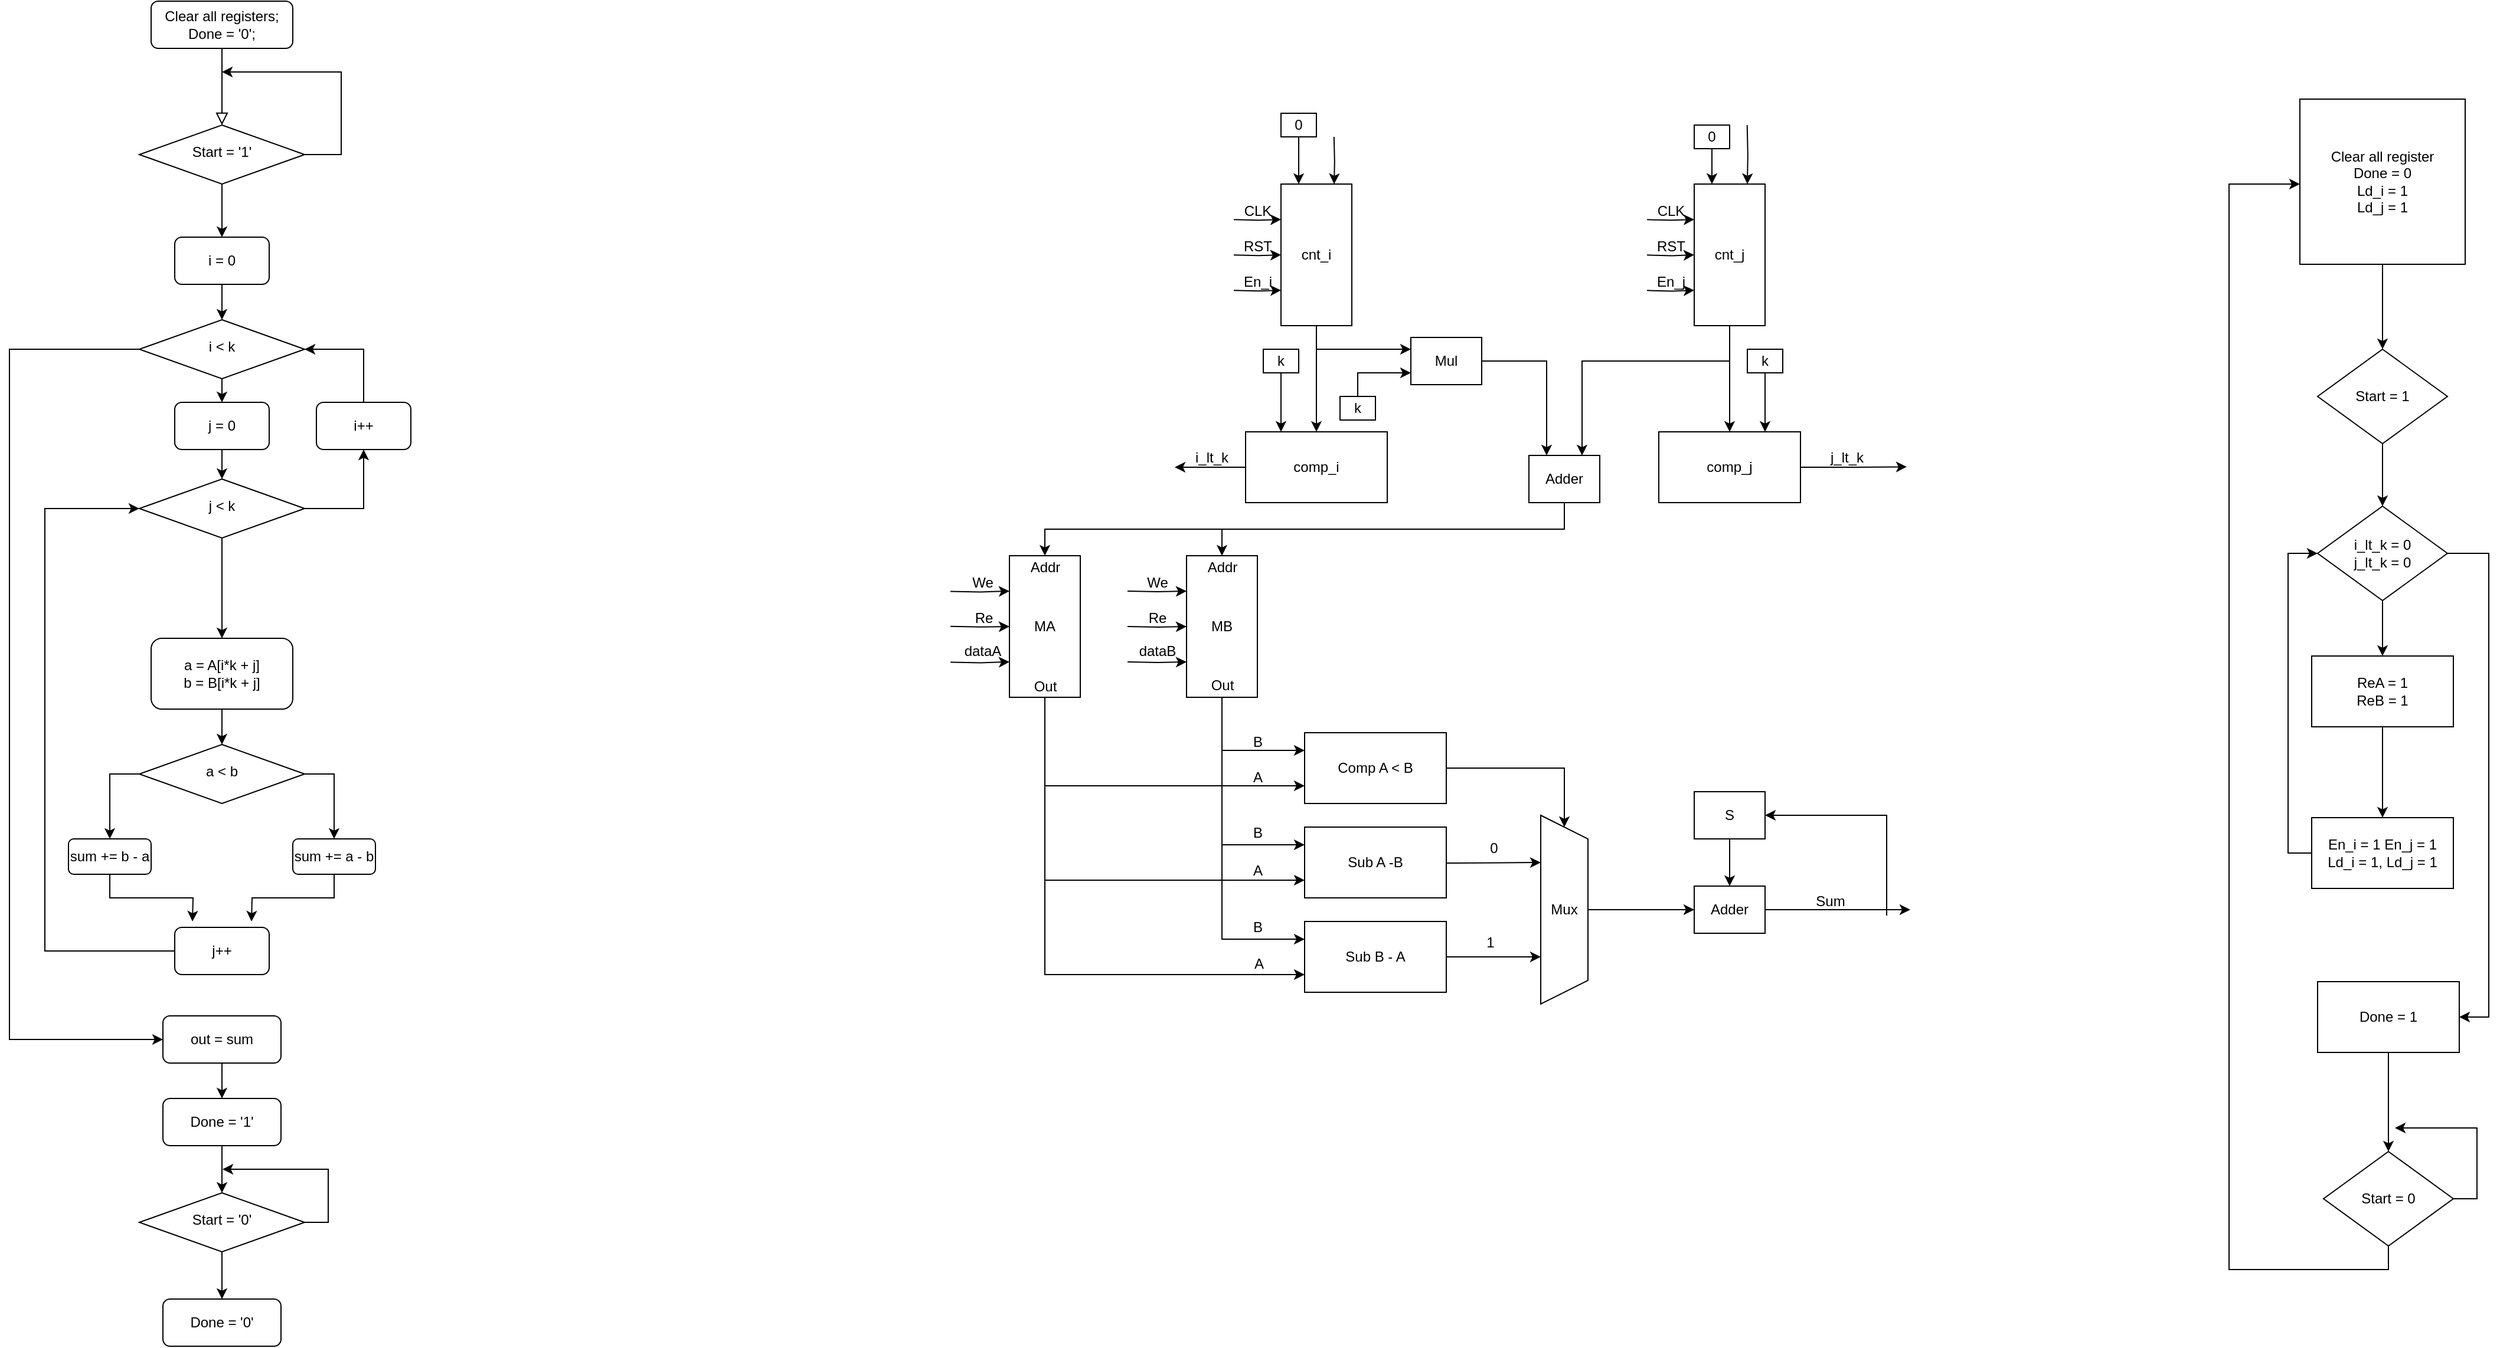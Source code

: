 <mxfile version="24.3.1" type="github">
  <diagram id="C5RBs43oDa-KdzZeNtuy" name="Page-1">
    <mxGraphModel dx="2556" dy="1182" grid="1" gridSize="10" guides="1" tooltips="1" connect="1" arrows="1" fold="1" page="1" pageScale="1" pageWidth="827" pageHeight="1169" math="0" shadow="0">
      <root>
        <mxCell id="WIyWlLk6GJQsqaUBKTNV-0" />
        <mxCell id="WIyWlLk6GJQsqaUBKTNV-1" parent="WIyWlLk6GJQsqaUBKTNV-0" />
        <mxCell id="WIyWlLk6GJQsqaUBKTNV-2" value="" style="rounded=0;html=1;jettySize=auto;orthogonalLoop=1;fontSize=11;endArrow=block;endFill=0;endSize=8;strokeWidth=1;shadow=0;labelBackgroundColor=none;edgeStyle=orthogonalEdgeStyle;" parent="WIyWlLk6GJQsqaUBKTNV-1" source="WIyWlLk6GJQsqaUBKTNV-3" target="WIyWlLk6GJQsqaUBKTNV-6" edge="1">
          <mxGeometry relative="1" as="geometry" />
        </mxCell>
        <mxCell id="WIyWlLk6GJQsqaUBKTNV-3" value="Clear all registers;&lt;div&gt;Done = &#39;0&#39;;&lt;/div&gt;" style="rounded=1;whiteSpace=wrap;html=1;fontSize=12;glass=0;strokeWidth=1;shadow=0;" parent="WIyWlLk6GJQsqaUBKTNV-1" vertex="1">
          <mxGeometry x="150" y="15" width="120" height="40" as="geometry" />
        </mxCell>
        <mxCell id="mft_RM0RRCf2fSTkJ1zt-21" style="edgeStyle=orthogonalEdgeStyle;rounded=0;orthogonalLoop=1;jettySize=auto;html=1;exitX=0.5;exitY=1;exitDx=0;exitDy=0;entryX=0.5;entryY=0;entryDx=0;entryDy=0;" parent="WIyWlLk6GJQsqaUBKTNV-1" source="WIyWlLk6GJQsqaUBKTNV-6" target="mft_RM0RRCf2fSTkJ1zt-0" edge="1">
          <mxGeometry relative="1" as="geometry" />
        </mxCell>
        <mxCell id="mft_RM0RRCf2fSTkJ1zt-37" style="edgeStyle=orthogonalEdgeStyle;rounded=0;orthogonalLoop=1;jettySize=auto;html=1;exitX=1;exitY=0.5;exitDx=0;exitDy=0;" parent="WIyWlLk6GJQsqaUBKTNV-1" source="WIyWlLk6GJQsqaUBKTNV-6" edge="1">
          <mxGeometry relative="1" as="geometry">
            <mxPoint x="210" y="75" as="targetPoint" />
            <Array as="points">
              <mxPoint x="311" y="145" />
            </Array>
          </mxGeometry>
        </mxCell>
        <mxCell id="WIyWlLk6GJQsqaUBKTNV-6" value="Start = &#39;1&#39;" style="rhombus;whiteSpace=wrap;html=1;shadow=0;fontFamily=Helvetica;fontSize=12;align=center;strokeWidth=1;spacing=6;spacingTop=-4;" parent="WIyWlLk6GJQsqaUBKTNV-1" vertex="1">
          <mxGeometry x="140" y="120" width="140" height="50" as="geometry" />
        </mxCell>
        <mxCell id="mft_RM0RRCf2fSTkJ1zt-22" style="edgeStyle=orthogonalEdgeStyle;rounded=0;orthogonalLoop=1;jettySize=auto;html=1;exitX=0.5;exitY=1;exitDx=0;exitDy=0;entryX=0.5;entryY=0;entryDx=0;entryDy=0;" parent="WIyWlLk6GJQsqaUBKTNV-1" source="mft_RM0RRCf2fSTkJ1zt-0" target="mft_RM0RRCf2fSTkJ1zt-5" edge="1">
          <mxGeometry relative="1" as="geometry" />
        </mxCell>
        <mxCell id="mft_RM0RRCf2fSTkJ1zt-0" value="i = 0" style="rounded=1;whiteSpace=wrap;html=1;" parent="WIyWlLk6GJQsqaUBKTNV-1" vertex="1">
          <mxGeometry x="170" y="215" width="80" height="40" as="geometry" />
        </mxCell>
        <mxCell id="mft_RM0RRCf2fSTkJ1zt-19" style="edgeStyle=orthogonalEdgeStyle;rounded=0;orthogonalLoop=1;jettySize=auto;html=1;exitX=0.5;exitY=1;exitDx=0;exitDy=0;entryX=0.5;entryY=0;entryDx=0;entryDy=0;" parent="WIyWlLk6GJQsqaUBKTNV-1" source="mft_RM0RRCf2fSTkJ1zt-4" target="mft_RM0RRCf2fSTkJ1zt-12" edge="1">
          <mxGeometry relative="1" as="geometry" />
        </mxCell>
        <mxCell id="mft_RM0RRCf2fSTkJ1zt-4" value="a = A[i*k + j]&lt;div&gt;b = B[i*k + j]&lt;/div&gt;" style="rounded=1;whiteSpace=wrap;html=1;" parent="WIyWlLk6GJQsqaUBKTNV-1" vertex="1">
          <mxGeometry x="150" y="555" width="120" height="60" as="geometry" />
        </mxCell>
        <mxCell id="xkoci9fV2S9HuBBq_Wi7-4" style="edgeStyle=orthogonalEdgeStyle;rounded=0;orthogonalLoop=1;jettySize=auto;html=1;exitX=0.5;exitY=1;exitDx=0;exitDy=0;entryX=0.5;entryY=0;entryDx=0;entryDy=0;" parent="WIyWlLk6GJQsqaUBKTNV-1" source="mft_RM0RRCf2fSTkJ1zt-5" target="xkoci9fV2S9HuBBq_Wi7-2" edge="1">
          <mxGeometry relative="1" as="geometry" />
        </mxCell>
        <mxCell id="xkoci9fV2S9HuBBq_Wi7-17" style="edgeStyle=orthogonalEdgeStyle;rounded=0;orthogonalLoop=1;jettySize=auto;html=1;exitX=0;exitY=0.5;exitDx=0;exitDy=0;entryX=0;entryY=0.5;entryDx=0;entryDy=0;" parent="WIyWlLk6GJQsqaUBKTNV-1" source="mft_RM0RRCf2fSTkJ1zt-5" target="mft_RM0RRCf2fSTkJ1zt-29" edge="1">
          <mxGeometry relative="1" as="geometry">
            <Array as="points">
              <mxPoint x="30" y="310" />
              <mxPoint x="30" y="895" />
            </Array>
          </mxGeometry>
        </mxCell>
        <mxCell id="mft_RM0RRCf2fSTkJ1zt-5" value="i &amp;lt; k" style="rhombus;whiteSpace=wrap;html=1;shadow=0;fontFamily=Helvetica;fontSize=12;align=center;strokeWidth=1;spacing=6;spacingTop=-4;" parent="WIyWlLk6GJQsqaUBKTNV-1" vertex="1">
          <mxGeometry x="140" y="285" width="140" height="50" as="geometry" />
        </mxCell>
        <mxCell id="mft_RM0RRCf2fSTkJ1zt-17" style="edgeStyle=orthogonalEdgeStyle;rounded=0;orthogonalLoop=1;jettySize=auto;html=1;exitX=1;exitY=0.5;exitDx=0;exitDy=0;entryX=0.5;entryY=0;entryDx=0;entryDy=0;" parent="WIyWlLk6GJQsqaUBKTNV-1" source="mft_RM0RRCf2fSTkJ1zt-12" target="mft_RM0RRCf2fSTkJ1zt-14" edge="1">
          <mxGeometry relative="1" as="geometry" />
        </mxCell>
        <mxCell id="mft_RM0RRCf2fSTkJ1zt-18" style="edgeStyle=orthogonalEdgeStyle;rounded=0;orthogonalLoop=1;jettySize=auto;html=1;exitX=0;exitY=0.5;exitDx=0;exitDy=0;entryX=0.5;entryY=0;entryDx=0;entryDy=0;" parent="WIyWlLk6GJQsqaUBKTNV-1" source="mft_RM0RRCf2fSTkJ1zt-12" target="mft_RM0RRCf2fSTkJ1zt-13" edge="1">
          <mxGeometry relative="1" as="geometry" />
        </mxCell>
        <mxCell id="mft_RM0RRCf2fSTkJ1zt-12" value="a &amp;lt; b" style="rhombus;whiteSpace=wrap;html=1;shadow=0;fontFamily=Helvetica;fontSize=12;align=center;strokeWidth=1;spacing=6;spacingTop=-4;" parent="WIyWlLk6GJQsqaUBKTNV-1" vertex="1">
          <mxGeometry x="140" y="645" width="140" height="50" as="geometry" />
        </mxCell>
        <mxCell id="mft_RM0RRCf2fSTkJ1zt-26" style="edgeStyle=orthogonalEdgeStyle;rounded=0;orthogonalLoop=1;jettySize=auto;html=1;exitX=0.5;exitY=1;exitDx=0;exitDy=0;entryX=0.25;entryY=0;entryDx=0;entryDy=0;" parent="WIyWlLk6GJQsqaUBKTNV-1" source="mft_RM0RRCf2fSTkJ1zt-13" edge="1">
          <mxGeometry relative="1" as="geometry">
            <mxPoint x="185" y="795" as="targetPoint" />
          </mxGeometry>
        </mxCell>
        <mxCell id="mft_RM0RRCf2fSTkJ1zt-13" value="sum += b - a" style="rounded=1;whiteSpace=wrap;html=1;" parent="WIyWlLk6GJQsqaUBKTNV-1" vertex="1">
          <mxGeometry x="80" y="725" width="70" height="30" as="geometry" />
        </mxCell>
        <mxCell id="mft_RM0RRCf2fSTkJ1zt-27" style="edgeStyle=orthogonalEdgeStyle;rounded=0;orthogonalLoop=1;jettySize=auto;html=1;exitX=0.5;exitY=1;exitDx=0;exitDy=0;entryX=0.75;entryY=0;entryDx=0;entryDy=0;" parent="WIyWlLk6GJQsqaUBKTNV-1" source="mft_RM0RRCf2fSTkJ1zt-14" edge="1">
          <mxGeometry relative="1" as="geometry">
            <mxPoint x="235" y="795" as="targetPoint" />
          </mxGeometry>
        </mxCell>
        <mxCell id="mft_RM0RRCf2fSTkJ1zt-14" value="sum += a - b" style="rounded=1;whiteSpace=wrap;html=1;" parent="WIyWlLk6GJQsqaUBKTNV-1" vertex="1">
          <mxGeometry x="270" y="725" width="70" height="30" as="geometry" />
        </mxCell>
        <mxCell id="mft_RM0RRCf2fSTkJ1zt-32" style="edgeStyle=orthogonalEdgeStyle;rounded=0;orthogonalLoop=1;jettySize=auto;html=1;exitX=0.5;exitY=1;exitDx=0;exitDy=0;entryX=0.5;entryY=0;entryDx=0;entryDy=0;" parent="WIyWlLk6GJQsqaUBKTNV-1" source="mft_RM0RRCf2fSTkJ1zt-29" target="mft_RM0RRCf2fSTkJ1zt-31" edge="1">
          <mxGeometry relative="1" as="geometry" />
        </mxCell>
        <mxCell id="mft_RM0RRCf2fSTkJ1zt-29" value="out = sum" style="rounded=1;whiteSpace=wrap;html=1;" parent="WIyWlLk6GJQsqaUBKTNV-1" vertex="1">
          <mxGeometry x="160" y="875" width="100" height="40" as="geometry" />
        </mxCell>
        <mxCell id="mft_RM0RRCf2fSTkJ1zt-34" style="edgeStyle=orthogonalEdgeStyle;rounded=0;orthogonalLoop=1;jettySize=auto;html=1;exitX=0.5;exitY=1;exitDx=0;exitDy=0;entryX=0.5;entryY=0;entryDx=0;entryDy=0;" parent="WIyWlLk6GJQsqaUBKTNV-1" source="mft_RM0RRCf2fSTkJ1zt-31" target="mft_RM0RRCf2fSTkJ1zt-33" edge="1">
          <mxGeometry relative="1" as="geometry" />
        </mxCell>
        <mxCell id="mft_RM0RRCf2fSTkJ1zt-31" value="Done = &#39;1&#39;" style="rounded=1;whiteSpace=wrap;html=1;" parent="WIyWlLk6GJQsqaUBKTNV-1" vertex="1">
          <mxGeometry x="160" y="945" width="100" height="40" as="geometry" />
        </mxCell>
        <mxCell id="mft_RM0RRCf2fSTkJ1zt-36" style="edgeStyle=orthogonalEdgeStyle;rounded=0;orthogonalLoop=1;jettySize=auto;html=1;exitX=0.5;exitY=1;exitDx=0;exitDy=0;entryX=0.5;entryY=0;entryDx=0;entryDy=0;" parent="WIyWlLk6GJQsqaUBKTNV-1" source="mft_RM0RRCf2fSTkJ1zt-33" target="mft_RM0RRCf2fSTkJ1zt-35" edge="1">
          <mxGeometry relative="1" as="geometry" />
        </mxCell>
        <mxCell id="mft_RM0RRCf2fSTkJ1zt-38" style="edgeStyle=orthogonalEdgeStyle;rounded=0;orthogonalLoop=1;jettySize=auto;html=1;exitX=1;exitY=0.5;exitDx=0;exitDy=0;" parent="WIyWlLk6GJQsqaUBKTNV-1" source="mft_RM0RRCf2fSTkJ1zt-33" edge="1">
          <mxGeometry relative="1" as="geometry">
            <mxPoint x="210" y="1005" as="targetPoint" />
          </mxGeometry>
        </mxCell>
        <mxCell id="mft_RM0RRCf2fSTkJ1zt-33" value="Start = &#39;0&#39;" style="rhombus;whiteSpace=wrap;html=1;shadow=0;fontFamily=Helvetica;fontSize=12;align=center;strokeWidth=1;spacing=6;spacingTop=-4;" parent="WIyWlLk6GJQsqaUBKTNV-1" vertex="1">
          <mxGeometry x="140" y="1025" width="140" height="50" as="geometry" />
        </mxCell>
        <mxCell id="mft_RM0RRCf2fSTkJ1zt-35" value="Done = &#39;0&#39;" style="rounded=1;whiteSpace=wrap;html=1;" parent="WIyWlLk6GJQsqaUBKTNV-1" vertex="1">
          <mxGeometry x="160" y="1115" width="100" height="40" as="geometry" />
        </mxCell>
        <mxCell id="mft_RM0RRCf2fSTkJ1zt-49" style="edgeStyle=orthogonalEdgeStyle;rounded=0;orthogonalLoop=1;jettySize=auto;html=1;exitX=1;exitY=0.5;exitDx=0;exitDy=0;" parent="WIyWlLk6GJQsqaUBKTNV-1" source="mft_RM0RRCf2fSTkJ1zt-43" target="mft_RM0RRCf2fSTkJ1zt-45" edge="1">
          <mxGeometry relative="1" as="geometry" />
        </mxCell>
        <mxCell id="U91JR0L_D243hhcR3de2-17" style="edgeStyle=orthogonalEdgeStyle;rounded=0;orthogonalLoop=1;jettySize=auto;html=1;exitX=1;exitY=0.5;exitDx=0;exitDy=0;entryX=0.75;entryY=0;entryDx=0;entryDy=0;" parent="WIyWlLk6GJQsqaUBKTNV-1" source="mft_RM0RRCf2fSTkJ1zt-43" target="U91JR0L_D243hhcR3de2-15" edge="1">
          <mxGeometry relative="1" as="geometry">
            <Array as="points">
              <mxPoint x="1487" y="320" />
              <mxPoint x="1362" y="320" />
            </Array>
          </mxGeometry>
        </mxCell>
        <mxCell id="U91JR0L_D243hhcR3de2-72" style="edgeStyle=orthogonalEdgeStyle;rounded=0;orthogonalLoop=1;jettySize=auto;html=1;exitX=0.25;exitY=1;exitDx=0;exitDy=0;entryX=0.25;entryY=1;entryDx=0;entryDy=0;" parent="WIyWlLk6GJQsqaUBKTNV-1" target="mft_RM0RRCf2fSTkJ1zt-43" edge="1">
          <mxGeometry relative="1" as="geometry">
            <mxPoint x="1417" y="200.143" as="sourcePoint" />
          </mxGeometry>
        </mxCell>
        <mxCell id="U91JR0L_D243hhcR3de2-74" style="edgeStyle=orthogonalEdgeStyle;rounded=0;orthogonalLoop=1;jettySize=auto;html=1;exitX=0.5;exitY=1;exitDx=0;exitDy=0;entryX=0.5;entryY=1;entryDx=0;entryDy=0;" parent="WIyWlLk6GJQsqaUBKTNV-1" target="mft_RM0RRCf2fSTkJ1zt-43" edge="1">
          <mxGeometry relative="1" as="geometry">
            <mxPoint x="1417" y="230.154" as="sourcePoint" />
          </mxGeometry>
        </mxCell>
        <mxCell id="U91JR0L_D243hhcR3de2-75" style="edgeStyle=orthogonalEdgeStyle;rounded=0;orthogonalLoop=1;jettySize=auto;html=1;exitX=0.75;exitY=1;exitDx=0;exitDy=0;entryX=0.75;entryY=1;entryDx=0;entryDy=0;" parent="WIyWlLk6GJQsqaUBKTNV-1" target="mft_RM0RRCf2fSTkJ1zt-43" edge="1">
          <mxGeometry relative="1" as="geometry">
            <mxPoint x="1417" y="260.154" as="sourcePoint" />
          </mxGeometry>
        </mxCell>
        <mxCell id="P9xzk4Dm-XIlBnsnG1qF-4" style="edgeStyle=orthogonalEdgeStyle;rounded=0;orthogonalLoop=1;jettySize=auto;html=1;exitX=0;exitY=0.25;exitDx=0;exitDy=0;entryX=0;entryY=0.25;entryDx=0;entryDy=0;" parent="WIyWlLk6GJQsqaUBKTNV-1" target="mft_RM0RRCf2fSTkJ1zt-43" edge="1">
          <mxGeometry relative="1" as="geometry">
            <mxPoint x="1501.857" y="120" as="sourcePoint" />
          </mxGeometry>
        </mxCell>
        <mxCell id="mft_RM0RRCf2fSTkJ1zt-43" value="cnt_j" style="rounded=0;whiteSpace=wrap;html=1;direction=south;" parent="WIyWlLk6GJQsqaUBKTNV-1" vertex="1">
          <mxGeometry x="1457" y="170" width="60" height="120" as="geometry" />
        </mxCell>
        <mxCell id="U91JR0L_D243hhcR3de2-102" style="edgeStyle=orthogonalEdgeStyle;rounded=0;orthogonalLoop=1;jettySize=auto;html=1;exitX=1;exitY=0.5;exitDx=0;exitDy=0;" parent="WIyWlLk6GJQsqaUBKTNV-1" source="mft_RM0RRCf2fSTkJ1zt-45" edge="1">
          <mxGeometry relative="1" as="geometry">
            <mxPoint x="1637" y="409.667" as="targetPoint" />
          </mxGeometry>
        </mxCell>
        <mxCell id="mft_RM0RRCf2fSTkJ1zt-45" value="comp_j" style="rounded=0;whiteSpace=wrap;html=1;" parent="WIyWlLk6GJQsqaUBKTNV-1" vertex="1">
          <mxGeometry x="1427" y="380" width="120" height="60" as="geometry" />
        </mxCell>
        <mxCell id="mft_RM0RRCf2fSTkJ1zt-50" style="edgeStyle=orthogonalEdgeStyle;rounded=0;orthogonalLoop=1;jettySize=auto;html=1;exitX=1;exitY=0.5;exitDx=0;exitDy=0;entryX=0.5;entryY=0;entryDx=0;entryDy=0;" parent="WIyWlLk6GJQsqaUBKTNV-1" source="mft_RM0RRCf2fSTkJ1zt-46" target="mft_RM0RRCf2fSTkJ1zt-47" edge="1">
          <mxGeometry relative="1" as="geometry" />
        </mxCell>
        <mxCell id="U91JR0L_D243hhcR3de2-13" style="edgeStyle=orthogonalEdgeStyle;rounded=0;orthogonalLoop=1;jettySize=auto;html=1;exitX=1;exitY=0.5;exitDx=0;exitDy=0;entryX=0;entryY=0.25;entryDx=0;entryDy=0;" parent="WIyWlLk6GJQsqaUBKTNV-1" source="mft_RM0RRCf2fSTkJ1zt-46" target="U91JR0L_D243hhcR3de2-3" edge="1">
          <mxGeometry relative="1" as="geometry" />
        </mxCell>
        <mxCell id="U91JR0L_D243hhcR3de2-68" style="edgeStyle=orthogonalEdgeStyle;rounded=0;orthogonalLoop=1;jettySize=auto;html=1;exitX=0.25;exitY=1;exitDx=0;exitDy=0;entryX=0.25;entryY=1;entryDx=0;entryDy=0;" parent="WIyWlLk6GJQsqaUBKTNV-1" target="mft_RM0RRCf2fSTkJ1zt-46" edge="1">
          <mxGeometry relative="1" as="geometry">
            <mxPoint x="1067" y="200.143" as="sourcePoint" />
          </mxGeometry>
        </mxCell>
        <mxCell id="U91JR0L_D243hhcR3de2-69" style="edgeStyle=orthogonalEdgeStyle;rounded=0;orthogonalLoop=1;jettySize=auto;html=1;exitX=0.5;exitY=1;exitDx=0;exitDy=0;entryX=0.5;entryY=1;entryDx=0;entryDy=0;" parent="WIyWlLk6GJQsqaUBKTNV-1" target="mft_RM0RRCf2fSTkJ1zt-46" edge="1">
          <mxGeometry relative="1" as="geometry">
            <mxPoint x="1067" y="230.143" as="sourcePoint" />
          </mxGeometry>
        </mxCell>
        <mxCell id="U91JR0L_D243hhcR3de2-71" style="edgeStyle=orthogonalEdgeStyle;rounded=0;orthogonalLoop=1;jettySize=auto;html=1;exitX=0.75;exitY=1;exitDx=0;exitDy=0;entryX=0.75;entryY=1;entryDx=0;entryDy=0;" parent="WIyWlLk6GJQsqaUBKTNV-1" target="mft_RM0RRCf2fSTkJ1zt-46" edge="1">
          <mxGeometry relative="1" as="geometry">
            <mxPoint x="1067" y="260.143" as="sourcePoint" />
          </mxGeometry>
        </mxCell>
        <mxCell id="P9xzk4Dm-XIlBnsnG1qF-2" style="edgeStyle=orthogonalEdgeStyle;rounded=0;orthogonalLoop=1;jettySize=auto;html=1;exitX=0;exitY=0.25;exitDx=0;exitDy=0;entryX=0;entryY=0.25;entryDx=0;entryDy=0;" parent="WIyWlLk6GJQsqaUBKTNV-1" target="mft_RM0RRCf2fSTkJ1zt-46" edge="1">
          <mxGeometry relative="1" as="geometry">
            <mxPoint x="1151.913" y="130" as="sourcePoint" />
          </mxGeometry>
        </mxCell>
        <mxCell id="mft_RM0RRCf2fSTkJ1zt-46" value="cnt_i" style="rounded=0;whiteSpace=wrap;html=1;direction=south;" parent="WIyWlLk6GJQsqaUBKTNV-1" vertex="1">
          <mxGeometry x="1107" y="170" width="60" height="120" as="geometry" />
        </mxCell>
        <mxCell id="U91JR0L_D243hhcR3de2-67" style="edgeStyle=orthogonalEdgeStyle;rounded=0;orthogonalLoop=1;jettySize=auto;html=1;exitX=0;exitY=0.5;exitDx=0;exitDy=0;" parent="WIyWlLk6GJQsqaUBKTNV-1" source="mft_RM0RRCf2fSTkJ1zt-47" edge="1">
          <mxGeometry relative="1" as="geometry">
            <mxPoint x="1017" y="410" as="targetPoint" />
          </mxGeometry>
        </mxCell>
        <mxCell id="mft_RM0RRCf2fSTkJ1zt-47" value="comp_i" style="rounded=0;whiteSpace=wrap;html=1;" parent="WIyWlLk6GJQsqaUBKTNV-1" vertex="1">
          <mxGeometry x="1077" y="380" width="120" height="60" as="geometry" />
        </mxCell>
        <mxCell id="U91JR0L_D243hhcR3de2-8" style="edgeStyle=orthogonalEdgeStyle;rounded=0;orthogonalLoop=1;jettySize=auto;html=1;exitX=0.5;exitY=1;exitDx=0;exitDy=0;entryX=0.25;entryY=0;entryDx=0;entryDy=0;" parent="WIyWlLk6GJQsqaUBKTNV-1" source="mft_RM0RRCf2fSTkJ1zt-51" target="mft_RM0RRCf2fSTkJ1zt-47" edge="1">
          <mxGeometry relative="1" as="geometry" />
        </mxCell>
        <mxCell id="mft_RM0RRCf2fSTkJ1zt-51" value="k" style="rounded=0;whiteSpace=wrap;html=1;" parent="WIyWlLk6GJQsqaUBKTNV-1" vertex="1">
          <mxGeometry x="1092" y="310" width="30" height="20" as="geometry" />
        </mxCell>
        <mxCell id="mft_RM0RRCf2fSTkJ1zt-55" style="edgeStyle=orthogonalEdgeStyle;rounded=0;orthogonalLoop=1;jettySize=auto;html=1;exitX=0.5;exitY=1;exitDx=0;exitDy=0;entryX=0.75;entryY=0;entryDx=0;entryDy=0;" parent="WIyWlLk6GJQsqaUBKTNV-1" source="mft_RM0RRCf2fSTkJ1zt-52" target="mft_RM0RRCf2fSTkJ1zt-45" edge="1">
          <mxGeometry relative="1" as="geometry" />
        </mxCell>
        <mxCell id="mft_RM0RRCf2fSTkJ1zt-52" value="k" style="rounded=0;whiteSpace=wrap;html=1;" parent="WIyWlLk6GJQsqaUBKTNV-1" vertex="1">
          <mxGeometry x="1502" y="310" width="30" height="20" as="geometry" />
        </mxCell>
        <mxCell id="U91JR0L_D243hhcR3de2-30" style="edgeStyle=orthogonalEdgeStyle;rounded=0;orthogonalLoop=1;jettySize=auto;html=1;entryX=0.25;entryY=1;entryDx=0;entryDy=0;" parent="WIyWlLk6GJQsqaUBKTNV-1" target="mft_RM0RRCf2fSTkJ1zt-56" edge="1">
          <mxGeometry relative="1" as="geometry">
            <mxPoint x="977" y="515" as="sourcePoint" />
          </mxGeometry>
        </mxCell>
        <mxCell id="U91JR0L_D243hhcR3de2-31" style="edgeStyle=orthogonalEdgeStyle;rounded=0;orthogonalLoop=1;jettySize=auto;html=1;entryX=0.5;entryY=1;entryDx=0;entryDy=0;" parent="WIyWlLk6GJQsqaUBKTNV-1" target="mft_RM0RRCf2fSTkJ1zt-56" edge="1">
          <mxGeometry relative="1" as="geometry">
            <mxPoint x="977" y="545" as="sourcePoint" />
          </mxGeometry>
        </mxCell>
        <mxCell id="U91JR0L_D243hhcR3de2-32" style="edgeStyle=orthogonalEdgeStyle;rounded=0;orthogonalLoop=1;jettySize=auto;html=1;entryX=0.75;entryY=1;entryDx=0;entryDy=0;" parent="WIyWlLk6GJQsqaUBKTNV-1" target="mft_RM0RRCf2fSTkJ1zt-56" edge="1">
          <mxGeometry relative="1" as="geometry">
            <mxPoint x="977" y="575" as="sourcePoint" />
          </mxGeometry>
        </mxCell>
        <mxCell id="U91JR0L_D243hhcR3de2-43" style="edgeStyle=orthogonalEdgeStyle;rounded=0;orthogonalLoop=1;jettySize=auto;html=1;exitX=1;exitY=0.5;exitDx=0;exitDy=0;entryX=0;entryY=0.25;entryDx=0;entryDy=0;" parent="WIyWlLk6GJQsqaUBKTNV-1" source="mft_RM0RRCf2fSTkJ1zt-56" target="mft_RM0RRCf2fSTkJ1zt-58" edge="1">
          <mxGeometry relative="1" as="geometry" />
        </mxCell>
        <mxCell id="U91JR0L_D243hhcR3de2-44" style="edgeStyle=orthogonalEdgeStyle;rounded=0;orthogonalLoop=1;jettySize=auto;html=1;exitX=1;exitY=0.5;exitDx=0;exitDy=0;entryX=0;entryY=0.25;entryDx=0;entryDy=0;" parent="WIyWlLk6GJQsqaUBKTNV-1" source="mft_RM0RRCf2fSTkJ1zt-56" target="U91JR0L_D243hhcR3de2-34" edge="1">
          <mxGeometry relative="1" as="geometry" />
        </mxCell>
        <mxCell id="U91JR0L_D243hhcR3de2-45" style="edgeStyle=orthogonalEdgeStyle;rounded=0;orthogonalLoop=1;jettySize=auto;html=1;exitX=1;exitY=0.5;exitDx=0;exitDy=0;entryX=0;entryY=0.25;entryDx=0;entryDy=0;" parent="WIyWlLk6GJQsqaUBKTNV-1" source="mft_RM0RRCf2fSTkJ1zt-56" target="U91JR0L_D243hhcR3de2-35" edge="1">
          <mxGeometry relative="1" as="geometry" />
        </mxCell>
        <mxCell id="mft_RM0RRCf2fSTkJ1zt-56" value="MB" style="rounded=0;whiteSpace=wrap;html=1;direction=south;" parent="WIyWlLk6GJQsqaUBKTNV-1" vertex="1">
          <mxGeometry x="1027" y="485" width="60" height="120" as="geometry" />
        </mxCell>
        <mxCell id="U91JR0L_D243hhcR3de2-27" style="edgeStyle=orthogonalEdgeStyle;rounded=0;orthogonalLoop=1;jettySize=auto;html=1;exitX=0.75;exitY=1;exitDx=0;exitDy=0;entryX=0.75;entryY=1;entryDx=0;entryDy=0;" parent="WIyWlLk6GJQsqaUBKTNV-1" target="mft_RM0RRCf2fSTkJ1zt-57" edge="1">
          <mxGeometry relative="1" as="geometry">
            <mxPoint x="827" y="575.194" as="sourcePoint" />
          </mxGeometry>
        </mxCell>
        <mxCell id="U91JR0L_D243hhcR3de2-28" style="edgeStyle=orthogonalEdgeStyle;rounded=0;orthogonalLoop=1;jettySize=auto;html=1;exitX=0.5;exitY=1;exitDx=0;exitDy=0;entryX=0.5;entryY=1;entryDx=0;entryDy=0;" parent="WIyWlLk6GJQsqaUBKTNV-1" target="mft_RM0RRCf2fSTkJ1zt-57" edge="1">
          <mxGeometry relative="1" as="geometry">
            <mxPoint x="827" y="544.871" as="sourcePoint" />
          </mxGeometry>
        </mxCell>
        <mxCell id="U91JR0L_D243hhcR3de2-29" style="edgeStyle=orthogonalEdgeStyle;rounded=0;orthogonalLoop=1;jettySize=auto;html=1;exitX=0.25;exitY=1;exitDx=0;exitDy=0;entryX=0.25;entryY=1;entryDx=0;entryDy=0;" parent="WIyWlLk6GJQsqaUBKTNV-1" target="mft_RM0RRCf2fSTkJ1zt-57" edge="1">
          <mxGeometry relative="1" as="geometry">
            <mxPoint x="827" y="515.194" as="sourcePoint" />
          </mxGeometry>
        </mxCell>
        <mxCell id="U91JR0L_D243hhcR3de2-46" style="edgeStyle=orthogonalEdgeStyle;rounded=0;orthogonalLoop=1;jettySize=auto;html=1;exitX=1;exitY=0.5;exitDx=0;exitDy=0;entryX=0;entryY=0.75;entryDx=0;entryDy=0;" parent="WIyWlLk6GJQsqaUBKTNV-1" source="mft_RM0RRCf2fSTkJ1zt-57" target="mft_RM0RRCf2fSTkJ1zt-58" edge="1">
          <mxGeometry relative="1" as="geometry" />
        </mxCell>
        <mxCell id="U91JR0L_D243hhcR3de2-47" style="edgeStyle=orthogonalEdgeStyle;rounded=0;orthogonalLoop=1;jettySize=auto;html=1;exitX=1;exitY=0.5;exitDx=0;exitDy=0;entryX=0;entryY=0.75;entryDx=0;entryDy=0;" parent="WIyWlLk6GJQsqaUBKTNV-1" source="mft_RM0RRCf2fSTkJ1zt-57" target="U91JR0L_D243hhcR3de2-34" edge="1">
          <mxGeometry relative="1" as="geometry" />
        </mxCell>
        <mxCell id="U91JR0L_D243hhcR3de2-48" style="edgeStyle=orthogonalEdgeStyle;rounded=0;orthogonalLoop=1;jettySize=auto;html=1;exitX=1;exitY=0.5;exitDx=0;exitDy=0;entryX=0;entryY=0.75;entryDx=0;entryDy=0;" parent="WIyWlLk6GJQsqaUBKTNV-1" source="mft_RM0RRCf2fSTkJ1zt-57" target="U91JR0L_D243hhcR3de2-35" edge="1">
          <mxGeometry relative="1" as="geometry" />
        </mxCell>
        <mxCell id="mft_RM0RRCf2fSTkJ1zt-57" value="MA" style="rounded=0;whiteSpace=wrap;html=1;direction=south;" parent="WIyWlLk6GJQsqaUBKTNV-1" vertex="1">
          <mxGeometry x="877" y="485" width="60" height="120" as="geometry" />
        </mxCell>
        <mxCell id="mWNffOEWTbPYXsajY10j-0" style="edgeStyle=orthogonalEdgeStyle;rounded=0;orthogonalLoop=1;jettySize=auto;html=1;exitX=1;exitY=0.5;exitDx=0;exitDy=0;" parent="WIyWlLk6GJQsqaUBKTNV-1" source="mft_RM0RRCf2fSTkJ1zt-58" target="U91JR0L_D243hhcR3de2-52" edge="1">
          <mxGeometry relative="1" as="geometry" />
        </mxCell>
        <mxCell id="mft_RM0RRCf2fSTkJ1zt-58" value="Comp A &amp;lt; B" style="rounded=0;whiteSpace=wrap;html=1;" parent="WIyWlLk6GJQsqaUBKTNV-1" vertex="1">
          <mxGeometry x="1127" y="635" width="120" height="60" as="geometry" />
        </mxCell>
        <mxCell id="mft_RM0RRCf2fSTkJ1zt-62" value="0" style="rounded=0;whiteSpace=wrap;html=1;" parent="WIyWlLk6GJQsqaUBKTNV-1" vertex="1">
          <mxGeometry x="1107" y="110" width="30" height="20" as="geometry" />
        </mxCell>
        <mxCell id="P9xzk4Dm-XIlBnsnG1qF-3" style="edgeStyle=orthogonalEdgeStyle;rounded=0;orthogonalLoop=1;jettySize=auto;html=1;exitX=0.5;exitY=1;exitDx=0;exitDy=0;entryX=0;entryY=0.75;entryDx=0;entryDy=0;" parent="WIyWlLk6GJQsqaUBKTNV-1" source="mft_RM0RRCf2fSTkJ1zt-63" target="mft_RM0RRCf2fSTkJ1zt-43" edge="1">
          <mxGeometry relative="1" as="geometry" />
        </mxCell>
        <mxCell id="mft_RM0RRCf2fSTkJ1zt-63" value="0" style="rounded=0;whiteSpace=wrap;html=1;" parent="WIyWlLk6GJQsqaUBKTNV-1" vertex="1">
          <mxGeometry x="1457" y="120" width="30" height="20" as="geometry" />
        </mxCell>
        <mxCell id="U91JR0L_D243hhcR3de2-16" style="edgeStyle=orthogonalEdgeStyle;rounded=0;orthogonalLoop=1;jettySize=auto;html=1;exitX=1;exitY=0.5;exitDx=0;exitDy=0;entryX=0.25;entryY=0;entryDx=0;entryDy=0;" parent="WIyWlLk6GJQsqaUBKTNV-1" source="U91JR0L_D243hhcR3de2-3" target="U91JR0L_D243hhcR3de2-15" edge="1">
          <mxGeometry relative="1" as="geometry" />
        </mxCell>
        <mxCell id="U91JR0L_D243hhcR3de2-3" value="Mul" style="rounded=0;whiteSpace=wrap;html=1;" parent="WIyWlLk6GJQsqaUBKTNV-1" vertex="1">
          <mxGeometry x="1217" y="300" width="60" height="40" as="geometry" />
        </mxCell>
        <mxCell id="U91JR0L_D243hhcR3de2-14" style="edgeStyle=orthogonalEdgeStyle;rounded=0;orthogonalLoop=1;jettySize=auto;html=1;exitX=0.5;exitY=0;exitDx=0;exitDy=0;entryX=0;entryY=0.75;entryDx=0;entryDy=0;" parent="WIyWlLk6GJQsqaUBKTNV-1" source="U91JR0L_D243hhcR3de2-5" target="U91JR0L_D243hhcR3de2-3" edge="1">
          <mxGeometry relative="1" as="geometry" />
        </mxCell>
        <mxCell id="U91JR0L_D243hhcR3de2-5" value="k" style="rounded=0;whiteSpace=wrap;html=1;" parent="WIyWlLk6GJQsqaUBKTNV-1" vertex="1">
          <mxGeometry x="1157" y="350" width="30" height="20" as="geometry" />
        </mxCell>
        <mxCell id="U91JR0L_D243hhcR3de2-18" style="edgeStyle=orthogonalEdgeStyle;rounded=0;orthogonalLoop=1;jettySize=auto;html=1;exitX=0.5;exitY=1;exitDx=0;exitDy=0;entryX=0;entryY=0.5;entryDx=0;entryDy=0;" parent="WIyWlLk6GJQsqaUBKTNV-1" source="U91JR0L_D243hhcR3de2-15" target="mft_RM0RRCf2fSTkJ1zt-56" edge="1">
          <mxGeometry relative="1" as="geometry" />
        </mxCell>
        <mxCell id="U91JR0L_D243hhcR3de2-19" style="edgeStyle=orthogonalEdgeStyle;rounded=0;orthogonalLoop=1;jettySize=auto;html=1;exitX=0.5;exitY=1;exitDx=0;exitDy=0;" parent="WIyWlLk6GJQsqaUBKTNV-1" source="U91JR0L_D243hhcR3de2-15" target="mft_RM0RRCf2fSTkJ1zt-57" edge="1">
          <mxGeometry relative="1" as="geometry" />
        </mxCell>
        <mxCell id="U91JR0L_D243hhcR3de2-15" value="Adder" style="rounded=0;whiteSpace=wrap;html=1;" parent="WIyWlLk6GJQsqaUBKTNV-1" vertex="1">
          <mxGeometry x="1317" y="400" width="60" height="40" as="geometry" />
        </mxCell>
        <mxCell id="U91JR0L_D243hhcR3de2-54" style="edgeStyle=orthogonalEdgeStyle;rounded=0;orthogonalLoop=1;jettySize=auto;html=1;exitX=1;exitY=0.5;exitDx=0;exitDy=0;entryX=0.25;entryY=1;entryDx=0;entryDy=0;" parent="WIyWlLk6GJQsqaUBKTNV-1" target="U91JR0L_D243hhcR3de2-52" edge="1">
          <mxGeometry relative="1" as="geometry">
            <mxPoint x="1177" y="745" as="sourcePoint" />
          </mxGeometry>
        </mxCell>
        <mxCell id="U91JR0L_D243hhcR3de2-34" value="Sub A -B" style="rounded=0;whiteSpace=wrap;html=1;" parent="WIyWlLk6GJQsqaUBKTNV-1" vertex="1">
          <mxGeometry x="1127" y="715" width="120" height="60" as="geometry" />
        </mxCell>
        <mxCell id="mWNffOEWTbPYXsajY10j-2" style="edgeStyle=orthogonalEdgeStyle;rounded=0;orthogonalLoop=1;jettySize=auto;html=1;exitX=1;exitY=0.5;exitDx=0;exitDy=0;entryX=0.75;entryY=1;entryDx=0;entryDy=0;" parent="WIyWlLk6GJQsqaUBKTNV-1" source="U91JR0L_D243hhcR3de2-35" target="U91JR0L_D243hhcR3de2-52" edge="1">
          <mxGeometry relative="1" as="geometry" />
        </mxCell>
        <mxCell id="U91JR0L_D243hhcR3de2-35" value="Sub B - A" style="rounded=0;whiteSpace=wrap;html=1;" parent="WIyWlLk6GJQsqaUBKTNV-1" vertex="1">
          <mxGeometry x="1127" y="795" width="120" height="60" as="geometry" />
        </mxCell>
        <mxCell id="U91JR0L_D243hhcR3de2-59" style="edgeStyle=orthogonalEdgeStyle;rounded=0;orthogonalLoop=1;jettySize=auto;html=1;exitX=0.5;exitY=0;exitDx=0;exitDy=0;entryX=0;entryY=0.5;entryDx=0;entryDy=0;" parent="WIyWlLk6GJQsqaUBKTNV-1" source="U91JR0L_D243hhcR3de2-52" target="U91JR0L_D243hhcR3de2-58" edge="1">
          <mxGeometry relative="1" as="geometry" />
        </mxCell>
        <mxCell id="U91JR0L_D243hhcR3de2-52" value="Mux" style="shape=trapezoid;perimeter=trapezoidPerimeter;whiteSpace=wrap;html=1;fixedSize=1;direction=south;" parent="WIyWlLk6GJQsqaUBKTNV-1" vertex="1">
          <mxGeometry x="1327" y="705" width="40" height="160" as="geometry" />
        </mxCell>
        <mxCell id="U91JR0L_D243hhcR3de2-64" style="edgeStyle=orthogonalEdgeStyle;rounded=0;orthogonalLoop=1;jettySize=auto;html=1;exitX=1;exitY=0.5;exitDx=0;exitDy=0;" parent="WIyWlLk6GJQsqaUBKTNV-1" source="U91JR0L_D243hhcR3de2-58" edge="1">
          <mxGeometry relative="1" as="geometry">
            <mxPoint x="1640" y="785" as="targetPoint" />
          </mxGeometry>
        </mxCell>
        <mxCell id="U91JR0L_D243hhcR3de2-58" value="Adder" style="rounded=0;whiteSpace=wrap;html=1;" parent="WIyWlLk6GJQsqaUBKTNV-1" vertex="1">
          <mxGeometry x="1457" y="765" width="60" height="40" as="geometry" />
        </mxCell>
        <mxCell id="U91JR0L_D243hhcR3de2-63" style="edgeStyle=orthogonalEdgeStyle;rounded=0;orthogonalLoop=1;jettySize=auto;html=1;exitX=0.5;exitY=1;exitDx=0;exitDy=0;entryX=0.5;entryY=0;entryDx=0;entryDy=0;" parent="WIyWlLk6GJQsqaUBKTNV-1" source="U91JR0L_D243hhcR3de2-62" target="U91JR0L_D243hhcR3de2-58" edge="1">
          <mxGeometry relative="1" as="geometry" />
        </mxCell>
        <mxCell id="xkoci9fV2S9HuBBq_Wi7-1" style="edgeStyle=orthogonalEdgeStyle;rounded=0;orthogonalLoop=1;jettySize=auto;html=1;entryX=1;entryY=0.5;entryDx=0;entryDy=0;" parent="WIyWlLk6GJQsqaUBKTNV-1" edge="1">
          <mxGeometry relative="1" as="geometry">
            <mxPoint x="1517" y="705" as="targetPoint" />
            <mxPoint x="1620" y="790" as="sourcePoint" />
            <Array as="points">
              <mxPoint x="1620" y="705" />
            </Array>
          </mxGeometry>
        </mxCell>
        <mxCell id="U91JR0L_D243hhcR3de2-62" value="S" style="rounded=0;whiteSpace=wrap;html=1;" parent="WIyWlLk6GJQsqaUBKTNV-1" vertex="1">
          <mxGeometry x="1457" y="685" width="60" height="40" as="geometry" />
        </mxCell>
        <mxCell id="U91JR0L_D243hhcR3de2-76" value="CLK" style="text;html=1;align=center;verticalAlign=middle;resizable=0;points=[];autosize=1;strokeColor=none;fillColor=none;" parent="WIyWlLk6GJQsqaUBKTNV-1" vertex="1">
          <mxGeometry x="1062" y="178" width="50" height="30" as="geometry" />
        </mxCell>
        <mxCell id="U91JR0L_D243hhcR3de2-77" value="RST" style="text;html=1;align=center;verticalAlign=middle;resizable=0;points=[];autosize=1;strokeColor=none;fillColor=none;" parent="WIyWlLk6GJQsqaUBKTNV-1" vertex="1">
          <mxGeometry x="1062" y="208" width="50" height="30" as="geometry" />
        </mxCell>
        <mxCell id="U91JR0L_D243hhcR3de2-79" value="CLK" style="text;html=1;align=center;verticalAlign=middle;resizable=0;points=[];autosize=1;strokeColor=none;fillColor=none;" parent="WIyWlLk6GJQsqaUBKTNV-1" vertex="1">
          <mxGeometry x="1412" y="178" width="50" height="30" as="geometry" />
        </mxCell>
        <mxCell id="U91JR0L_D243hhcR3de2-80" value="RST" style="text;html=1;align=center;verticalAlign=middle;resizable=0;points=[];autosize=1;strokeColor=none;fillColor=none;" parent="WIyWlLk6GJQsqaUBKTNV-1" vertex="1">
          <mxGeometry x="1412" y="208" width="50" height="30" as="geometry" />
        </mxCell>
        <mxCell id="U91JR0L_D243hhcR3de2-81" value="We" style="text;html=1;align=center;verticalAlign=middle;resizable=0;points=[];autosize=1;strokeColor=none;fillColor=none;" parent="WIyWlLk6GJQsqaUBKTNV-1" vertex="1">
          <mxGeometry x="834" y="493" width="40" height="30" as="geometry" />
        </mxCell>
        <mxCell id="U91JR0L_D243hhcR3de2-82" value="Re" style="text;html=1;align=center;verticalAlign=middle;resizable=0;points=[];autosize=1;strokeColor=none;fillColor=none;" parent="WIyWlLk6GJQsqaUBKTNV-1" vertex="1">
          <mxGeometry x="835" y="523" width="40" height="30" as="geometry" />
        </mxCell>
        <mxCell id="U91JR0L_D243hhcR3de2-83" value="We" style="text;html=1;align=center;verticalAlign=middle;resizable=0;points=[];autosize=1;strokeColor=none;fillColor=none;" parent="WIyWlLk6GJQsqaUBKTNV-1" vertex="1">
          <mxGeometry x="982" y="493" width="40" height="30" as="geometry" />
        </mxCell>
        <mxCell id="U91JR0L_D243hhcR3de2-84" value="Re" style="text;html=1;align=center;verticalAlign=middle;resizable=0;points=[];autosize=1;strokeColor=none;fillColor=none;" parent="WIyWlLk6GJQsqaUBKTNV-1" vertex="1">
          <mxGeometry x="982" y="523" width="40" height="30" as="geometry" />
        </mxCell>
        <mxCell id="U91JR0L_D243hhcR3de2-85" value="0" style="text;html=1;align=center;verticalAlign=middle;resizable=0;points=[];autosize=1;strokeColor=none;fillColor=none;" parent="WIyWlLk6GJQsqaUBKTNV-1" vertex="1">
          <mxGeometry x="1272" y="718" width="30" height="30" as="geometry" />
        </mxCell>
        <mxCell id="U91JR0L_D243hhcR3de2-86" value="1" style="text;html=1;align=center;verticalAlign=middle;resizable=0;points=[];autosize=1;strokeColor=none;fillColor=none;" parent="WIyWlLk6GJQsqaUBKTNV-1" vertex="1">
          <mxGeometry x="1269" y="798" width="30" height="30" as="geometry" />
        </mxCell>
        <mxCell id="U91JR0L_D243hhcR3de2-87" value="B" style="text;html=1;align=center;verticalAlign=middle;resizable=0;points=[];autosize=1;strokeColor=none;fillColor=none;" parent="WIyWlLk6GJQsqaUBKTNV-1" vertex="1">
          <mxGeometry x="1072" y="628" width="30" height="30" as="geometry" />
        </mxCell>
        <mxCell id="U91JR0L_D243hhcR3de2-88" value="A" style="text;html=1;align=center;verticalAlign=middle;resizable=0;points=[];autosize=1;strokeColor=none;fillColor=none;" parent="WIyWlLk6GJQsqaUBKTNV-1" vertex="1">
          <mxGeometry x="1072" y="658" width="30" height="30" as="geometry" />
        </mxCell>
        <mxCell id="U91JR0L_D243hhcR3de2-89" value="B" style="text;html=1;align=center;verticalAlign=middle;resizable=0;points=[];autosize=1;strokeColor=none;fillColor=none;" parent="WIyWlLk6GJQsqaUBKTNV-1" vertex="1">
          <mxGeometry x="1072" y="705" width="30" height="30" as="geometry" />
        </mxCell>
        <mxCell id="U91JR0L_D243hhcR3de2-90" value="A" style="text;html=1;align=center;verticalAlign=middle;resizable=0;points=[];autosize=1;strokeColor=none;fillColor=none;" parent="WIyWlLk6GJQsqaUBKTNV-1" vertex="1">
          <mxGeometry x="1072" y="737" width="30" height="30" as="geometry" />
        </mxCell>
        <mxCell id="U91JR0L_D243hhcR3de2-91" value="B" style="text;html=1;align=center;verticalAlign=middle;resizable=0;points=[];autosize=1;strokeColor=none;fillColor=none;" parent="WIyWlLk6GJQsqaUBKTNV-1" vertex="1">
          <mxGeometry x="1072" y="785" width="30" height="30" as="geometry" />
        </mxCell>
        <mxCell id="U91JR0L_D243hhcR3de2-92" value="A" style="text;html=1;align=center;verticalAlign=middle;resizable=0;points=[];autosize=1;strokeColor=none;fillColor=none;" parent="WIyWlLk6GJQsqaUBKTNV-1" vertex="1">
          <mxGeometry x="1073" y="816" width="30" height="30" as="geometry" />
        </mxCell>
        <mxCell id="U91JR0L_D243hhcR3de2-95" value="Sum" style="text;html=1;align=center;verticalAlign=middle;resizable=0;points=[];autosize=1;strokeColor=none;fillColor=none;" parent="WIyWlLk6GJQsqaUBKTNV-1" vertex="1">
          <mxGeometry x="1547" y="763" width="50" height="30" as="geometry" />
        </mxCell>
        <mxCell id="U91JR0L_D243hhcR3de2-96" value="dataA" style="text;html=1;align=center;verticalAlign=middle;resizable=0;points=[];autosize=1;strokeColor=none;fillColor=none;" parent="WIyWlLk6GJQsqaUBKTNV-1" vertex="1">
          <mxGeometry x="829" y="551" width="50" height="30" as="geometry" />
        </mxCell>
        <mxCell id="U91JR0L_D243hhcR3de2-97" value="dataB" style="text;html=1;align=center;verticalAlign=middle;resizable=0;points=[];autosize=1;strokeColor=none;fillColor=none;" parent="WIyWlLk6GJQsqaUBKTNV-1" vertex="1">
          <mxGeometry x="977" y="551" width="50" height="30" as="geometry" />
        </mxCell>
        <mxCell id="U91JR0L_D243hhcR3de2-98" value="En_i" style="text;html=1;align=center;verticalAlign=middle;resizable=0;points=[];autosize=1;strokeColor=none;fillColor=none;" parent="WIyWlLk6GJQsqaUBKTNV-1" vertex="1">
          <mxGeometry x="1062" y="238" width="50" height="30" as="geometry" />
        </mxCell>
        <mxCell id="U91JR0L_D243hhcR3de2-99" value="En_j" style="text;html=1;align=center;verticalAlign=middle;resizable=0;points=[];autosize=1;strokeColor=none;fillColor=none;" parent="WIyWlLk6GJQsqaUBKTNV-1" vertex="1">
          <mxGeometry x="1412" y="238" width="50" height="30" as="geometry" />
        </mxCell>
        <mxCell id="U91JR0L_D243hhcR3de2-100" value="i_lt_k" style="text;html=1;align=center;verticalAlign=middle;resizable=0;points=[];autosize=1;strokeColor=none;fillColor=none;" parent="WIyWlLk6GJQsqaUBKTNV-1" vertex="1">
          <mxGeometry x="1023" y="387" width="50" height="30" as="geometry" />
        </mxCell>
        <mxCell id="U91JR0L_D243hhcR3de2-101" value="j_lt_k" style="text;html=1;align=center;verticalAlign=middle;resizable=0;points=[];autosize=1;strokeColor=none;fillColor=none;" parent="WIyWlLk6GJQsqaUBKTNV-1" vertex="1">
          <mxGeometry x="1561" y="387" width="50" height="30" as="geometry" />
        </mxCell>
        <mxCell id="U91JR0L_D243hhcR3de2-103" value="Addr" style="text;html=1;align=center;verticalAlign=middle;resizable=0;points=[];autosize=1;strokeColor=none;fillColor=none;" parent="WIyWlLk6GJQsqaUBKTNV-1" vertex="1">
          <mxGeometry x="882" y="480" width="50" height="30" as="geometry" />
        </mxCell>
        <mxCell id="U91JR0L_D243hhcR3de2-104" value="Addr" style="text;html=1;align=center;verticalAlign=middle;resizable=0;points=[];autosize=1;strokeColor=none;fillColor=none;" parent="WIyWlLk6GJQsqaUBKTNV-1" vertex="1">
          <mxGeometry x="1032" y="480" width="50" height="30" as="geometry" />
        </mxCell>
        <mxCell id="U91JR0L_D243hhcR3de2-105" value="Out" style="text;html=1;align=center;verticalAlign=middle;resizable=0;points=[];autosize=1;strokeColor=none;fillColor=none;" parent="WIyWlLk6GJQsqaUBKTNV-1" vertex="1">
          <mxGeometry x="887" y="581" width="40" height="30" as="geometry" />
        </mxCell>
        <mxCell id="U91JR0L_D243hhcR3de2-106" value="Out" style="text;html=1;align=center;verticalAlign=middle;resizable=0;points=[];autosize=1;strokeColor=none;fillColor=none;" parent="WIyWlLk6GJQsqaUBKTNV-1" vertex="1">
          <mxGeometry x="1037" y="580" width="40" height="30" as="geometry" />
        </mxCell>
        <mxCell id="P9xzk4Dm-XIlBnsnG1qF-1" style="edgeStyle=orthogonalEdgeStyle;rounded=0;orthogonalLoop=1;jettySize=auto;html=1;exitX=0.5;exitY=1;exitDx=0;exitDy=0;entryX=0;entryY=0.75;entryDx=0;entryDy=0;" parent="WIyWlLk6GJQsqaUBKTNV-1" source="mft_RM0RRCf2fSTkJ1zt-62" target="mft_RM0RRCf2fSTkJ1zt-46" edge="1">
          <mxGeometry relative="1" as="geometry" />
        </mxCell>
        <mxCell id="P9xzk4Dm-XIlBnsnG1qF-7" style="edgeStyle=orthogonalEdgeStyle;rounded=0;orthogonalLoop=1;jettySize=auto;html=1;exitX=0.5;exitY=1;exitDx=0;exitDy=0;entryX=0.5;entryY=0;entryDx=0;entryDy=0;" parent="WIyWlLk6GJQsqaUBKTNV-1" source="P9xzk4Dm-XIlBnsnG1qF-5" target="P9xzk4Dm-XIlBnsnG1qF-6" edge="1">
          <mxGeometry relative="1" as="geometry" />
        </mxCell>
        <mxCell id="P9xzk4Dm-XIlBnsnG1qF-5" value="Clear all register&lt;div&gt;Done = 0&lt;/div&gt;&lt;div&gt;Ld_i = 1&lt;/div&gt;&lt;div&gt;Ld_j = 1&lt;/div&gt;" style="whiteSpace=wrap;html=1;aspect=fixed;" parent="WIyWlLk6GJQsqaUBKTNV-1" vertex="1">
          <mxGeometry x="1970" y="98" width="140" height="140" as="geometry" />
        </mxCell>
        <mxCell id="P9xzk4Dm-XIlBnsnG1qF-9" style="edgeStyle=orthogonalEdgeStyle;rounded=0;orthogonalLoop=1;jettySize=auto;html=1;exitX=0.5;exitY=1;exitDx=0;exitDy=0;entryX=0.5;entryY=0;entryDx=0;entryDy=0;" parent="WIyWlLk6GJQsqaUBKTNV-1" source="P9xzk4Dm-XIlBnsnG1qF-6" target="P9xzk4Dm-XIlBnsnG1qF-8" edge="1">
          <mxGeometry relative="1" as="geometry" />
        </mxCell>
        <mxCell id="P9xzk4Dm-XIlBnsnG1qF-6" value="Start = 1" style="rhombus;whiteSpace=wrap;html=1;" parent="WIyWlLk6GJQsqaUBKTNV-1" vertex="1">
          <mxGeometry x="1985" y="310" width="110" height="80" as="geometry" />
        </mxCell>
        <mxCell id="P9xzk4Dm-XIlBnsnG1qF-11" style="edgeStyle=orthogonalEdgeStyle;rounded=0;orthogonalLoop=1;jettySize=auto;html=1;exitX=0.5;exitY=1;exitDx=0;exitDy=0;entryX=0.5;entryY=0;entryDx=0;entryDy=0;" parent="WIyWlLk6GJQsqaUBKTNV-1" source="P9xzk4Dm-XIlBnsnG1qF-8" target="P9xzk4Dm-XIlBnsnG1qF-10" edge="1">
          <mxGeometry relative="1" as="geometry" />
        </mxCell>
        <mxCell id="P9xzk4Dm-XIlBnsnG1qF-18" style="edgeStyle=orthogonalEdgeStyle;rounded=0;orthogonalLoop=1;jettySize=auto;html=1;exitX=1;exitY=0.5;exitDx=0;exitDy=0;" parent="WIyWlLk6GJQsqaUBKTNV-1" source="P9xzk4Dm-XIlBnsnG1qF-8" target="P9xzk4Dm-XIlBnsnG1qF-19" edge="1">
          <mxGeometry relative="1" as="geometry">
            <mxPoint x="2120" y="840" as="targetPoint" />
            <Array as="points">
              <mxPoint x="2130" y="483" />
              <mxPoint x="2130" y="876" />
            </Array>
          </mxGeometry>
        </mxCell>
        <mxCell id="P9xzk4Dm-XIlBnsnG1qF-8" value="i_lt_k = 0&lt;div&gt;j_lt_k = 0&lt;/div&gt;" style="rhombus;whiteSpace=wrap;html=1;" parent="WIyWlLk6GJQsqaUBKTNV-1" vertex="1">
          <mxGeometry x="1985" y="443" width="110" height="80" as="geometry" />
        </mxCell>
        <mxCell id="P9xzk4Dm-XIlBnsnG1qF-17" style="edgeStyle=orthogonalEdgeStyle;rounded=0;orthogonalLoop=1;jettySize=auto;html=1;exitX=0.5;exitY=1;exitDx=0;exitDy=0;entryX=0.5;entryY=0;entryDx=0;entryDy=0;" parent="WIyWlLk6GJQsqaUBKTNV-1" source="P9xzk4Dm-XIlBnsnG1qF-10" target="P9xzk4Dm-XIlBnsnG1qF-12" edge="1">
          <mxGeometry relative="1" as="geometry" />
        </mxCell>
        <mxCell id="P9xzk4Dm-XIlBnsnG1qF-10" value="ReA = 1&lt;div&gt;ReB = 1&lt;/div&gt;" style="rounded=0;whiteSpace=wrap;html=1;" parent="WIyWlLk6GJQsqaUBKTNV-1" vertex="1">
          <mxGeometry x="1980" y="570" width="120" height="60" as="geometry" />
        </mxCell>
        <mxCell id="P9xzk4Dm-XIlBnsnG1qF-14" style="edgeStyle=orthogonalEdgeStyle;rounded=0;orthogonalLoop=1;jettySize=auto;html=1;exitX=0;exitY=0.5;exitDx=0;exitDy=0;entryX=0;entryY=0.5;entryDx=0;entryDy=0;" parent="WIyWlLk6GJQsqaUBKTNV-1" source="P9xzk4Dm-XIlBnsnG1qF-12" target="P9xzk4Dm-XIlBnsnG1qF-8" edge="1">
          <mxGeometry relative="1" as="geometry" />
        </mxCell>
        <mxCell id="P9xzk4Dm-XIlBnsnG1qF-12" value="En_i = 1 En_j = 1&lt;div&gt;Ld_i = 1, Ld_j = 1&lt;/div&gt;" style="rounded=0;whiteSpace=wrap;html=1;" parent="WIyWlLk6GJQsqaUBKTNV-1" vertex="1">
          <mxGeometry x="1980" y="707" width="120" height="60" as="geometry" />
        </mxCell>
        <mxCell id="P9xzk4Dm-XIlBnsnG1qF-22" style="edgeStyle=orthogonalEdgeStyle;rounded=0;orthogonalLoop=1;jettySize=auto;html=1;exitX=0.5;exitY=1;exitDx=0;exitDy=0;entryX=0.5;entryY=0;entryDx=0;entryDy=0;" parent="WIyWlLk6GJQsqaUBKTNV-1" source="P9xzk4Dm-XIlBnsnG1qF-19" target="P9xzk4Dm-XIlBnsnG1qF-21" edge="1">
          <mxGeometry relative="1" as="geometry" />
        </mxCell>
        <mxCell id="P9xzk4Dm-XIlBnsnG1qF-19" value="Done = 1" style="rounded=0;whiteSpace=wrap;html=1;" parent="WIyWlLk6GJQsqaUBKTNV-1" vertex="1">
          <mxGeometry x="1985" y="846" width="120" height="60" as="geometry" />
        </mxCell>
        <mxCell id="P9xzk4Dm-XIlBnsnG1qF-25" style="edgeStyle=orthogonalEdgeStyle;rounded=0;orthogonalLoop=1;jettySize=auto;html=1;exitX=0.5;exitY=1;exitDx=0;exitDy=0;" parent="WIyWlLk6GJQsqaUBKTNV-1" source="P9xzk4Dm-XIlBnsnG1qF-21" edge="1">
          <mxGeometry relative="1" as="geometry">
            <mxPoint x="1970" y="170" as="targetPoint" />
            <Array as="points">
              <mxPoint x="2045" y="1090" />
              <mxPoint x="1910" y="1090" />
              <mxPoint x="1910" y="170" />
              <mxPoint x="1970" y="170" />
            </Array>
          </mxGeometry>
        </mxCell>
        <mxCell id="P9xzk4Dm-XIlBnsnG1qF-26" style="edgeStyle=orthogonalEdgeStyle;rounded=0;orthogonalLoop=1;jettySize=auto;html=1;exitX=1;exitY=0.5;exitDx=0;exitDy=0;" parent="WIyWlLk6GJQsqaUBKTNV-1" source="P9xzk4Dm-XIlBnsnG1qF-21" edge="1">
          <mxGeometry relative="1" as="geometry">
            <mxPoint x="2050" y="970" as="targetPoint" />
          </mxGeometry>
        </mxCell>
        <mxCell id="P9xzk4Dm-XIlBnsnG1qF-21" value="Start = 0" style="rhombus;whiteSpace=wrap;html=1;" parent="WIyWlLk6GJQsqaUBKTNV-1" vertex="1">
          <mxGeometry x="1990" y="990" width="110" height="80" as="geometry" />
        </mxCell>
        <mxCell id="xkoci9fV2S9HuBBq_Wi7-5" style="edgeStyle=orthogonalEdgeStyle;rounded=0;orthogonalLoop=1;jettySize=auto;html=1;exitX=0.5;exitY=1;exitDx=0;exitDy=0;entryX=0.5;entryY=0;entryDx=0;entryDy=0;" parent="WIyWlLk6GJQsqaUBKTNV-1" source="xkoci9fV2S9HuBBq_Wi7-2" target="xkoci9fV2S9HuBBq_Wi7-3" edge="1">
          <mxGeometry relative="1" as="geometry" />
        </mxCell>
        <mxCell id="xkoci9fV2S9HuBBq_Wi7-2" value="j = 0" style="rounded=1;whiteSpace=wrap;html=1;" parent="WIyWlLk6GJQsqaUBKTNV-1" vertex="1">
          <mxGeometry x="170" y="355" width="80" height="40" as="geometry" />
        </mxCell>
        <mxCell id="xkoci9fV2S9HuBBq_Wi7-6" style="edgeStyle=orthogonalEdgeStyle;rounded=0;orthogonalLoop=1;jettySize=auto;html=1;exitX=0.5;exitY=1;exitDx=0;exitDy=0;" parent="WIyWlLk6GJQsqaUBKTNV-1" source="xkoci9fV2S9HuBBq_Wi7-3" target="mft_RM0RRCf2fSTkJ1zt-4" edge="1">
          <mxGeometry relative="1" as="geometry">
            <mxPoint x="220" y="375" as="sourcePoint" />
          </mxGeometry>
        </mxCell>
        <mxCell id="xkoci9fV2S9HuBBq_Wi7-15" style="edgeStyle=orthogonalEdgeStyle;rounded=0;orthogonalLoop=1;jettySize=auto;html=1;exitX=1;exitY=0.5;exitDx=0;exitDy=0;entryX=0.5;entryY=1;entryDx=0;entryDy=0;" parent="WIyWlLk6GJQsqaUBKTNV-1" source="xkoci9fV2S9HuBBq_Wi7-3" target="xkoci9fV2S9HuBBq_Wi7-14" edge="1">
          <mxGeometry relative="1" as="geometry" />
        </mxCell>
        <mxCell id="xkoci9fV2S9HuBBq_Wi7-3" value="j &amp;lt; k" style="rhombus;whiteSpace=wrap;html=1;shadow=0;fontFamily=Helvetica;fontSize=12;align=center;strokeWidth=1;spacing=6;spacingTop=-4;" parent="WIyWlLk6GJQsqaUBKTNV-1" vertex="1">
          <mxGeometry x="140" y="420" width="140" height="50" as="geometry" />
        </mxCell>
        <mxCell id="xkoci9fV2S9HuBBq_Wi7-10" style="edgeStyle=orthogonalEdgeStyle;rounded=0;orthogonalLoop=1;jettySize=auto;html=1;exitX=0;exitY=0.5;exitDx=0;exitDy=0;entryX=0;entryY=0.5;entryDx=0;entryDy=0;" parent="WIyWlLk6GJQsqaUBKTNV-1" source="xkoci9fV2S9HuBBq_Wi7-9" target="xkoci9fV2S9HuBBq_Wi7-3" edge="1">
          <mxGeometry relative="1" as="geometry">
            <Array as="points">
              <mxPoint x="60" y="820" />
              <mxPoint x="60" y="445" />
            </Array>
          </mxGeometry>
        </mxCell>
        <mxCell id="xkoci9fV2S9HuBBq_Wi7-9" value="j++" style="rounded=1;whiteSpace=wrap;html=1;" parent="WIyWlLk6GJQsqaUBKTNV-1" vertex="1">
          <mxGeometry x="170" y="800" width="80" height="40" as="geometry" />
        </mxCell>
        <mxCell id="xkoci9fV2S9HuBBq_Wi7-16" style="edgeStyle=orthogonalEdgeStyle;rounded=0;orthogonalLoop=1;jettySize=auto;html=1;exitX=0.5;exitY=0;exitDx=0;exitDy=0;entryX=1;entryY=0.5;entryDx=0;entryDy=0;" parent="WIyWlLk6GJQsqaUBKTNV-1" source="xkoci9fV2S9HuBBq_Wi7-14" target="mft_RM0RRCf2fSTkJ1zt-5" edge="1">
          <mxGeometry relative="1" as="geometry" />
        </mxCell>
        <mxCell id="xkoci9fV2S9HuBBq_Wi7-14" value="i++" style="rounded=1;whiteSpace=wrap;html=1;" parent="WIyWlLk6GJQsqaUBKTNV-1" vertex="1">
          <mxGeometry x="290" y="355" width="80" height="40" as="geometry" />
        </mxCell>
      </root>
    </mxGraphModel>
  </diagram>
</mxfile>
